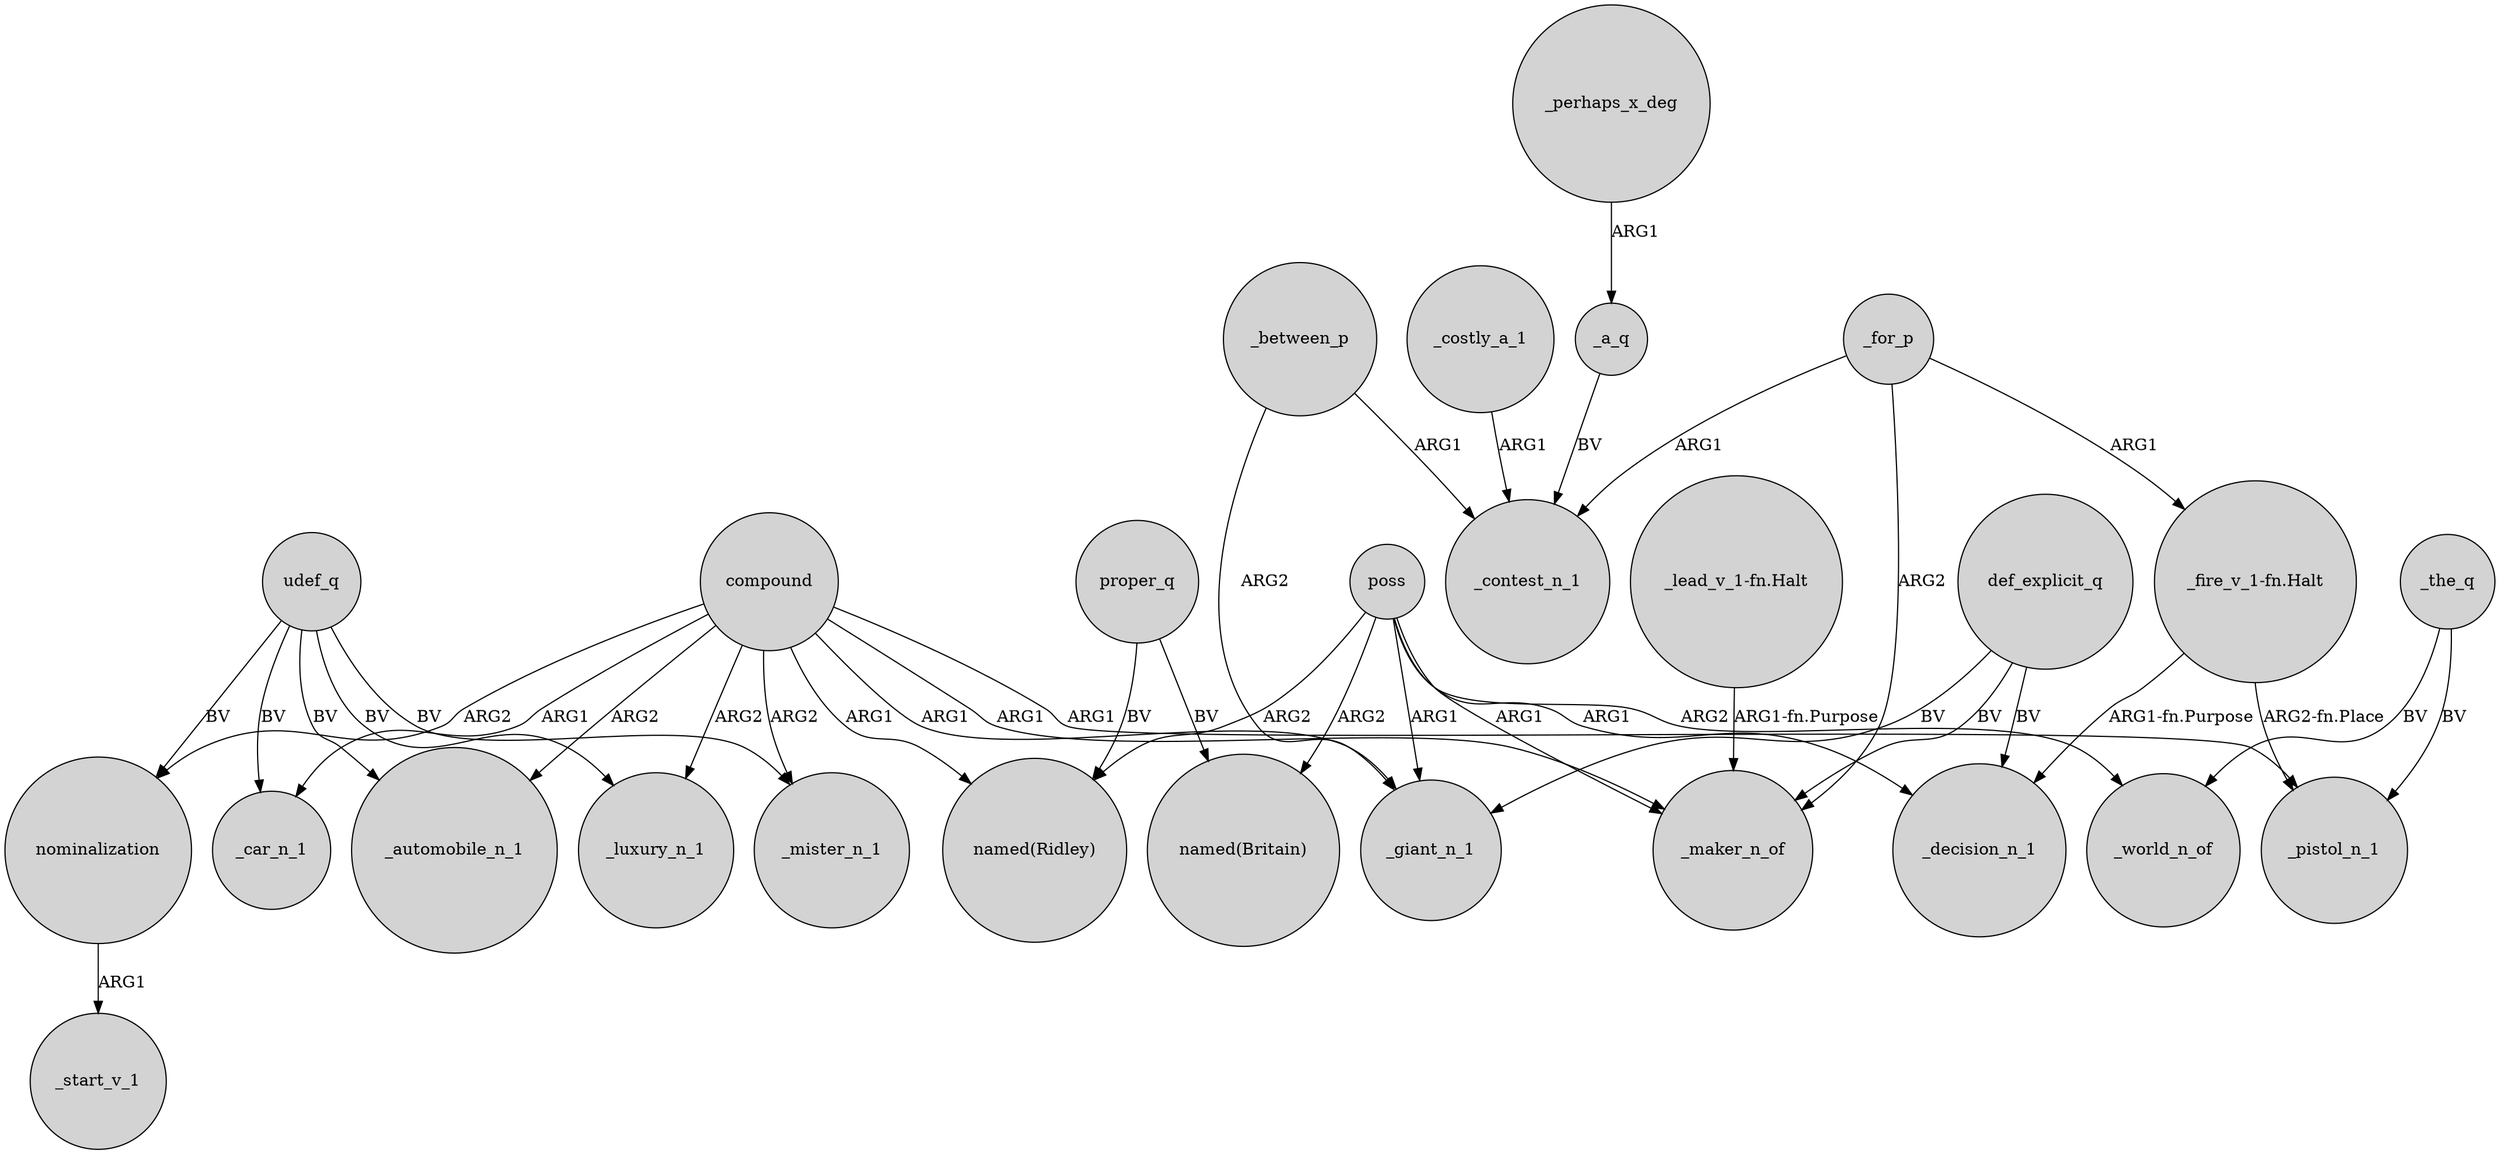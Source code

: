 digraph {
	node [shape=circle style=filled]
	proper_q -> "named(Ridley)" [label=BV]
	nominalization -> _start_v_1 [label=ARG1]
	compound -> _mister_n_1 [label=ARG2]
	_for_p -> "_fire_v_1-fn.Halt" [label=ARG1]
	compound -> _pistol_n_1 [label=ARG1]
	compound -> _car_n_1 [label=ARG1]
	compound -> _luxury_n_1 [label=ARG2]
	_for_p -> _contest_n_1 [label=ARG1]
	udef_q -> nominalization [label=BV]
	def_explicit_q -> _decision_n_1 [label=BV]
	compound -> "named(Ridley)" [label=ARG1]
	udef_q -> _luxury_n_1 [label=BV]
	"_fire_v_1-fn.Halt" -> _pistol_n_1 [label="ARG2-fn.Place"]
	poss -> _decision_n_1 [label=ARG1]
	_between_p -> _giant_n_1 [label=ARG2]
	udef_q -> _mister_n_1 [label=BV]
	poss -> "named(Britain)" [label=ARG2]
	udef_q -> _automobile_n_1 [label=BV]
	compound -> nominalization [label=ARG2]
	poss -> _giant_n_1 [label=ARG1]
	poss -> "named(Ridley)" [label=ARG2]
	_costly_a_1 -> _contest_n_1 [label=ARG1]
	proper_q -> "named(Britain)" [label=BV]
	udef_q -> _car_n_1 [label=BV]
	"_lead_v_1-fn.Halt" -> _maker_n_of [label="ARG1-fn.Purpose"]
	_a_q -> _contest_n_1 [label=BV]
	"_fire_v_1-fn.Halt" -> _decision_n_1 [label="ARG1-fn.Purpose"]
	def_explicit_q -> _giant_n_1 [label=BV]
	_perhaps_x_deg -> _a_q [label=ARG1]
	_between_p -> _contest_n_1 [label=ARG1]
	_for_p -> _maker_n_of [label=ARG2]
	compound -> _giant_n_1 [label=ARG1]
	compound -> _maker_n_of [label=ARG1]
	poss -> _maker_n_of [label=ARG1]
	def_explicit_q -> _maker_n_of [label=BV]
	compound -> _automobile_n_1 [label=ARG2]
	poss -> _world_n_of [label=ARG2]
	_the_q -> _pistol_n_1 [label=BV]
	_the_q -> _world_n_of [label=BV]
}
